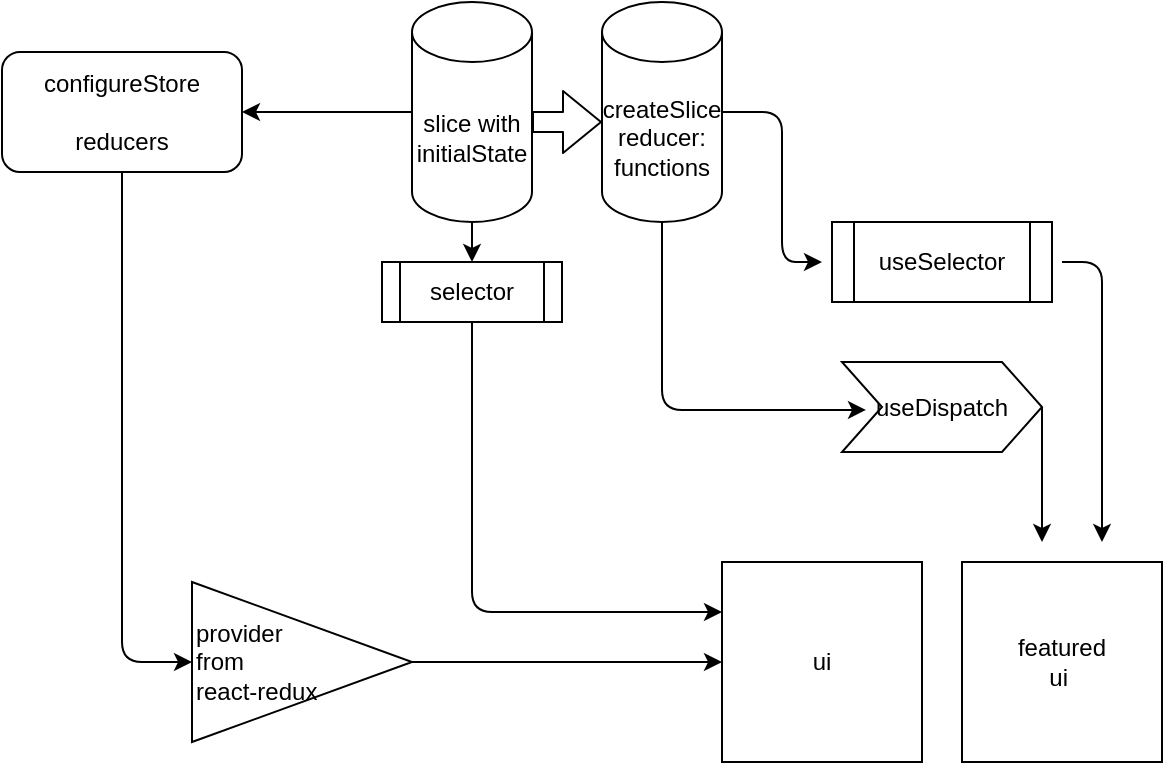 <mxfile>
    <diagram id="gLRE6dbFRdGsg1l3QfN6" name="Page-1">
        <mxGraphModel dx="635" dy="474" grid="1" gridSize="10" guides="1" tooltips="1" connect="1" arrows="1" fold="1" page="1" pageScale="1" pageWidth="850" pageHeight="1100" math="0" shadow="0">
            <root>
                <mxCell id="0"/>
                <mxCell id="1" parent="0"/>
                <mxCell id="6" style="edgeStyle=none;html=1;exitX=0.5;exitY=1;exitDx=0;exitDy=0;entryX=0;entryY=0.5;entryDx=0;entryDy=0;" edge="1" parent="1" source="3" target="5">
                    <mxGeometry relative="1" as="geometry">
                        <mxPoint x="90" y="280" as="targetPoint"/>
                        <Array as="points">
                            <mxPoint x="90" y="270"/>
                            <mxPoint x="90" y="390"/>
                        </Array>
                    </mxGeometry>
                </mxCell>
                <mxCell id="3" value="configureStore&lt;br&gt;&lt;br&gt;reducers" style="rounded=1;whiteSpace=wrap;html=1;" vertex="1" parent="1">
                    <mxGeometry x="30" y="85" width="120" height="60" as="geometry"/>
                </mxCell>
                <mxCell id="4" value="ui" style="whiteSpace=wrap;html=1;aspect=fixed;" vertex="1" parent="1">
                    <mxGeometry x="390" y="340" width="100" height="100" as="geometry"/>
                </mxCell>
                <mxCell id="7" style="edgeStyle=none;html=1;exitX=1;exitY=0.5;exitDx=0;exitDy=0;entryX=0;entryY=0.5;entryDx=0;entryDy=0;" edge="1" parent="1" source="5" target="4">
                    <mxGeometry relative="1" as="geometry">
                        <Array as="points"/>
                    </mxGeometry>
                </mxCell>
                <mxCell id="5" value="provider&amp;nbsp;&lt;br&gt;from&lt;br&gt;react-redux" style="triangle;whiteSpace=wrap;html=1;align=left;" vertex="1" parent="1">
                    <mxGeometry x="125" y="350" width="110" height="80" as="geometry"/>
                </mxCell>
                <mxCell id="13" style="edgeStyle=none;html=1;exitX=0;exitY=0.5;exitDx=0;exitDy=0;exitPerimeter=0;entryX=1;entryY=0.5;entryDx=0;entryDy=0;" edge="1" parent="1" source="8" target="3">
                    <mxGeometry relative="1" as="geometry">
                        <mxPoint x="160" y="115" as="targetPoint"/>
                        <Array as="points"/>
                    </mxGeometry>
                </mxCell>
                <mxCell id="37" style="edgeStyle=none;html=1;entryX=0.5;entryY=0;entryDx=0;entryDy=0;" edge="1" parent="1" source="8" target="10">
                    <mxGeometry relative="1" as="geometry"/>
                </mxCell>
                <mxCell id="8" value="slice with initialState&lt;br&gt;" style="shape=cylinder3;whiteSpace=wrap;html=1;boundedLbl=1;backgroundOutline=1;size=15;" vertex="1" parent="1">
                    <mxGeometry x="235" y="60" width="60" height="110" as="geometry"/>
                </mxCell>
                <mxCell id="11" style="edgeStyle=none;html=1;exitX=0.5;exitY=1;exitDx=0;exitDy=0;entryX=0;entryY=0.25;entryDx=0;entryDy=0;" edge="1" parent="1" source="10" target="4">
                    <mxGeometry relative="1" as="geometry">
                        <mxPoint x="500" y="540" as="targetPoint"/>
                        <Array as="points">
                            <mxPoint x="265" y="365"/>
                        </Array>
                    </mxGeometry>
                </mxCell>
                <mxCell id="10" value="selector" style="shape=process;whiteSpace=wrap;html=1;backgroundOutline=1;" vertex="1" parent="1">
                    <mxGeometry x="220" y="190" width="90" height="30" as="geometry"/>
                </mxCell>
                <mxCell id="20" style="edgeStyle=none;html=1;" edge="1" parent="1">
                    <mxGeometry relative="1" as="geometry">
                        <mxPoint x="330" y="115" as="targetPoint"/>
                        <mxPoint x="330" y="115" as="sourcePoint"/>
                    </mxGeometry>
                </mxCell>
                <mxCell id="30" style="edgeStyle=none;html=1;entryX=0.12;entryY=0.533;entryDx=0;entryDy=0;entryPerimeter=0;" edge="1" parent="1" source="15" target="16">
                    <mxGeometry relative="1" as="geometry">
                        <Array as="points">
                            <mxPoint x="360" y="264"/>
                        </Array>
                    </mxGeometry>
                </mxCell>
                <mxCell id="33" style="edgeStyle=none;html=1;exitX=1;exitY=0.5;exitDx=0;exitDy=0;exitPerimeter=0;" edge="1" parent="1" source="15">
                    <mxGeometry relative="1" as="geometry">
                        <mxPoint x="440" y="190" as="targetPoint"/>
                        <Array as="points">
                            <mxPoint x="420" y="115"/>
                            <mxPoint x="420" y="190"/>
                        </Array>
                    </mxGeometry>
                </mxCell>
                <mxCell id="15" value="createSlice&lt;br&gt;reducer:&lt;br&gt;functions" style="shape=cylinder3;whiteSpace=wrap;html=1;boundedLbl=1;backgroundOutline=1;size=15;" vertex="1" parent="1">
                    <mxGeometry x="330" y="60" width="60" height="110" as="geometry"/>
                </mxCell>
                <mxCell id="31" style="edgeStyle=none;html=1;exitX=1;exitY=0.5;exitDx=0;exitDy=0;" edge="1" parent="1" source="16">
                    <mxGeometry relative="1" as="geometry">
                        <mxPoint x="550" y="330" as="targetPoint"/>
                        <Array as="points"/>
                    </mxGeometry>
                </mxCell>
                <mxCell id="16" value="useDispatch" style="shape=step;perimeter=stepPerimeter;whiteSpace=wrap;html=1;fixedSize=1;" vertex="1" parent="1">
                    <mxGeometry x="450" y="240" width="100" height="45" as="geometry"/>
                </mxCell>
                <mxCell id="32" style="edgeStyle=none;html=1;" edge="1" parent="1">
                    <mxGeometry relative="1" as="geometry">
                        <mxPoint x="580" y="330" as="targetPoint"/>
                        <mxPoint x="560" y="190" as="sourcePoint"/>
                        <Array as="points">
                            <mxPoint x="580" y="190"/>
                        </Array>
                    </mxGeometry>
                </mxCell>
                <mxCell id="21" value="useSelector" style="shape=process;whiteSpace=wrap;html=1;backgroundOutline=1;" vertex="1" parent="1">
                    <mxGeometry x="445" y="170" width="110" height="40" as="geometry"/>
                </mxCell>
                <mxCell id="24" value="featured&lt;br&gt;ui&amp;nbsp;" style="whiteSpace=wrap;html=1;aspect=fixed;" vertex="1" parent="1">
                    <mxGeometry x="510" y="340" width="100" height="100" as="geometry"/>
                </mxCell>
                <mxCell id="34" value="" style="shape=flexArrow;endArrow=classic;html=1;" edge="1" parent="1">
                    <mxGeometry width="50" height="50" relative="1" as="geometry">
                        <mxPoint x="295" y="120" as="sourcePoint"/>
                        <mxPoint x="330" y="120" as="targetPoint"/>
                    </mxGeometry>
                </mxCell>
            </root>
        </mxGraphModel>
    </diagram>
</mxfile>